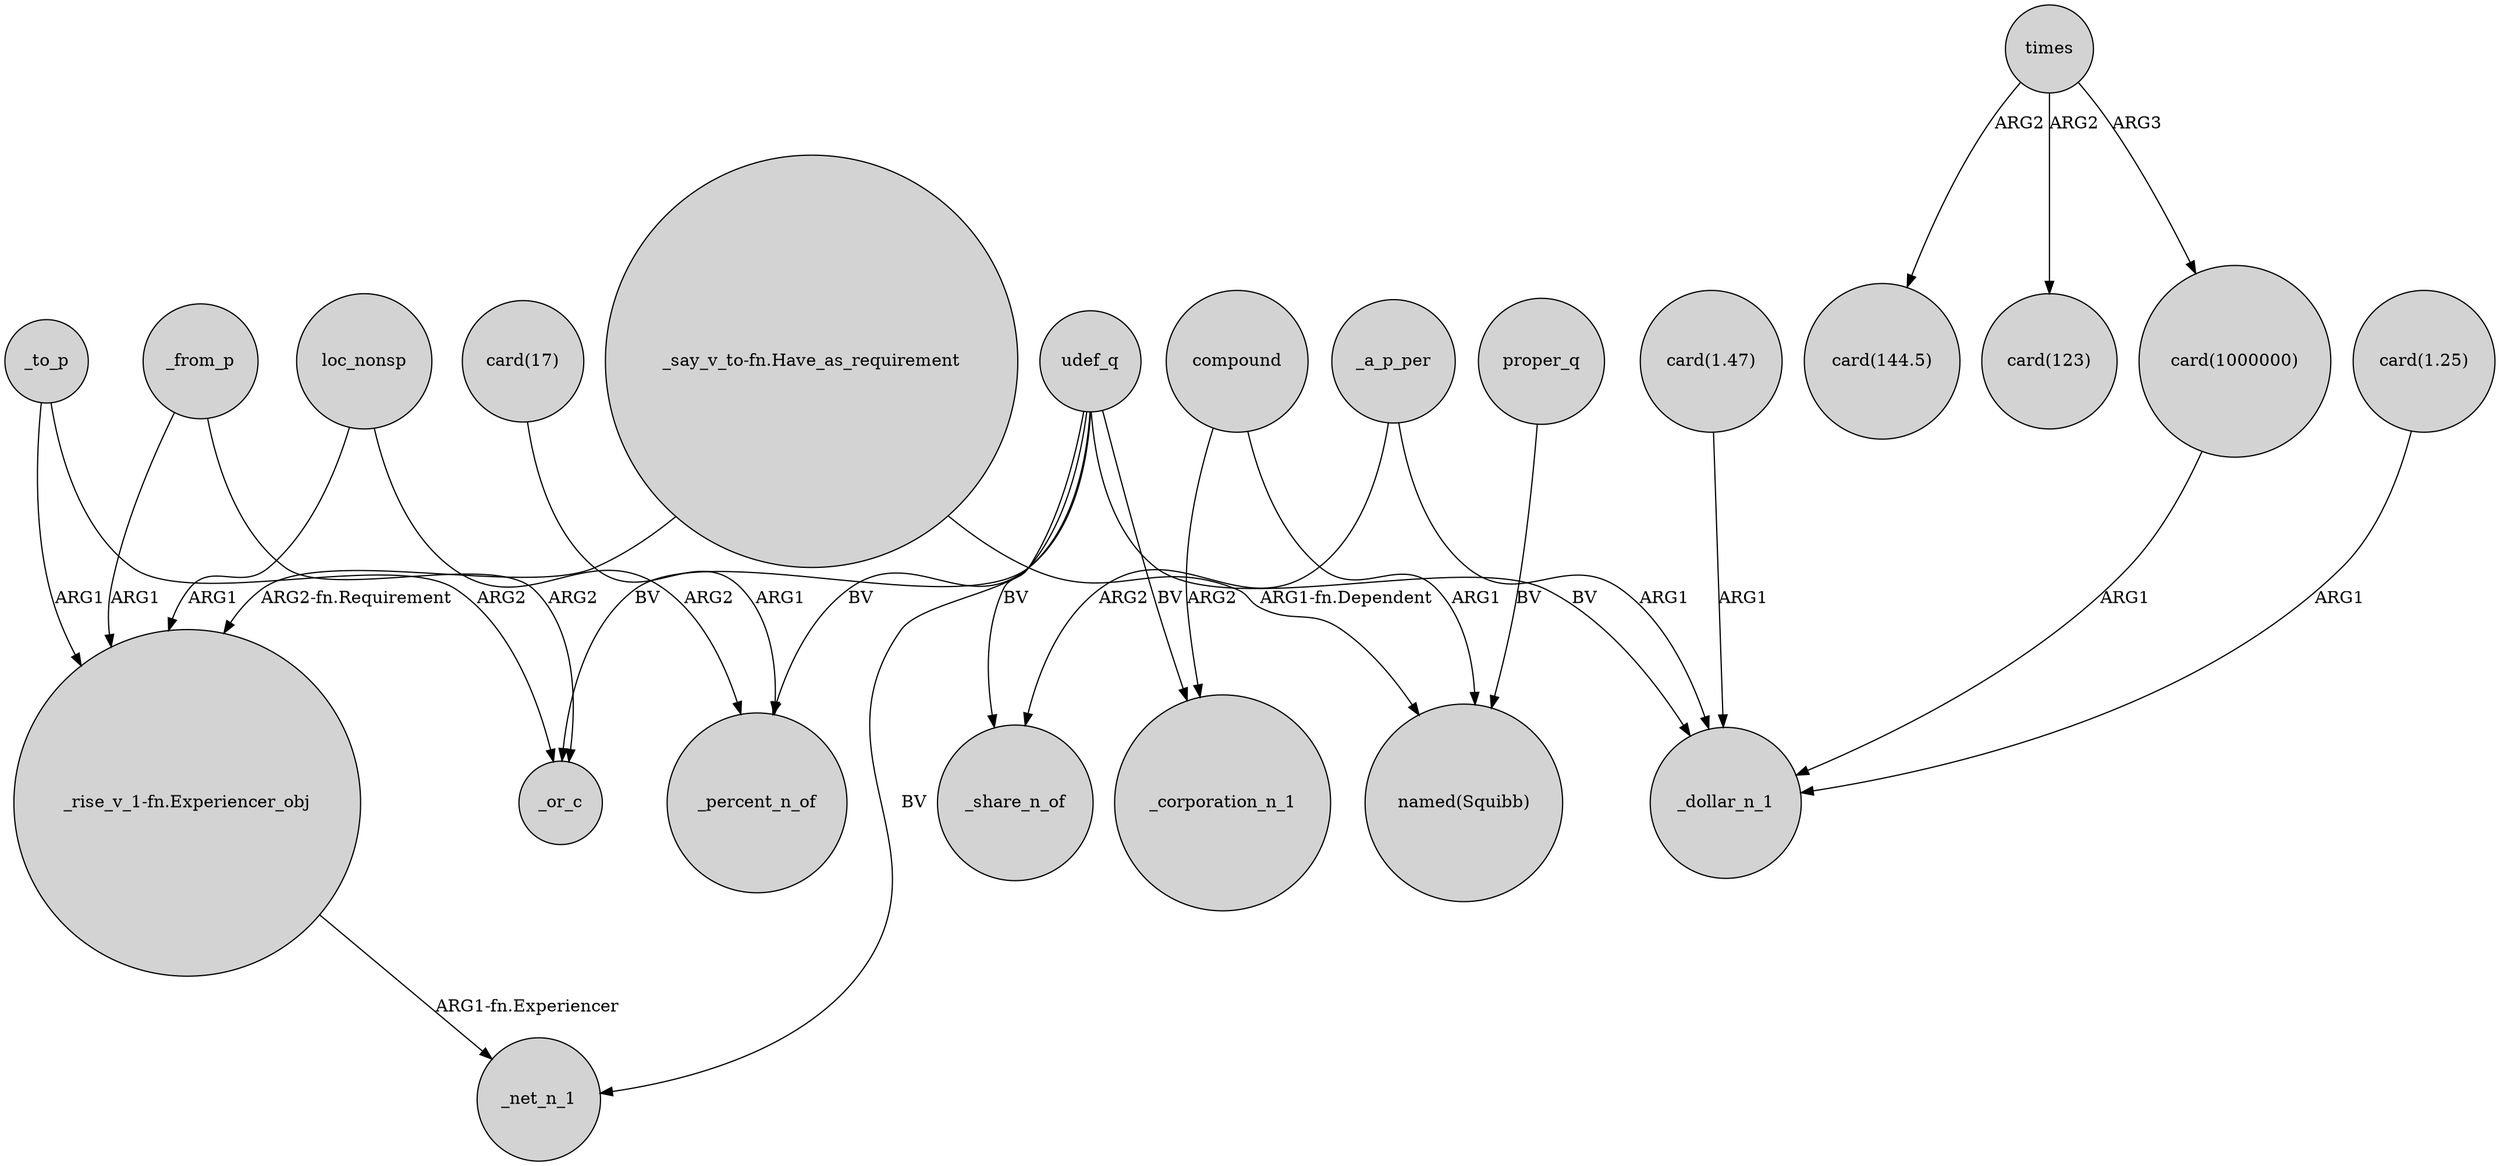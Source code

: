digraph {
	node [shape=circle style=filled]
	_to_p -> _or_c [label=ARG2]
	loc_nonsp -> "_rise_v_1-fn.Experiencer_obj" [label=ARG1]
	"_say_v_to-fn.Have_as_requirement" -> "_rise_v_1-fn.Experiencer_obj" [label="ARG2-fn.Requirement"]
	"card(17)" -> _percent_n_of [label=ARG1]
	_from_p -> "_rise_v_1-fn.Experiencer_obj" [label=ARG1]
	"card(1.47)" -> _dollar_n_1 [label=ARG1]
	times -> "card(1000000)" [label=ARG3]
	"_rise_v_1-fn.Experiencer_obj" -> _net_n_1 [label="ARG1-fn.Experiencer"]
	udef_q -> _or_c [label=BV]
	proper_q -> "named(Squibb)" [label=BV]
	compound -> "named(Squibb)" [label=ARG1]
	_a_p_per -> _share_n_of [label=ARG2]
	udef_q -> _percent_n_of [label=BV]
	udef_q -> _share_n_of [label=BV]
	udef_q -> _net_n_1 [label=BV]
	udef_q -> _dollar_n_1 [label=BV]
	"card(1000000)" -> _dollar_n_1 [label=ARG1]
	times -> "card(144.5)" [label=ARG2]
	_from_p -> _or_c [label=ARG2]
	_a_p_per -> _dollar_n_1 [label=ARG1]
	compound -> _corporation_n_1 [label=ARG2]
	udef_q -> _corporation_n_1 [label=BV]
	"_say_v_to-fn.Have_as_requirement" -> "named(Squibb)" [label="ARG1-fn.Dependent"]
	_to_p -> "_rise_v_1-fn.Experiencer_obj" [label=ARG1]
	"card(1.25)" -> _dollar_n_1 [label=ARG1]
	times -> "card(123)" [label=ARG2]
	loc_nonsp -> _percent_n_of [label=ARG2]
}

